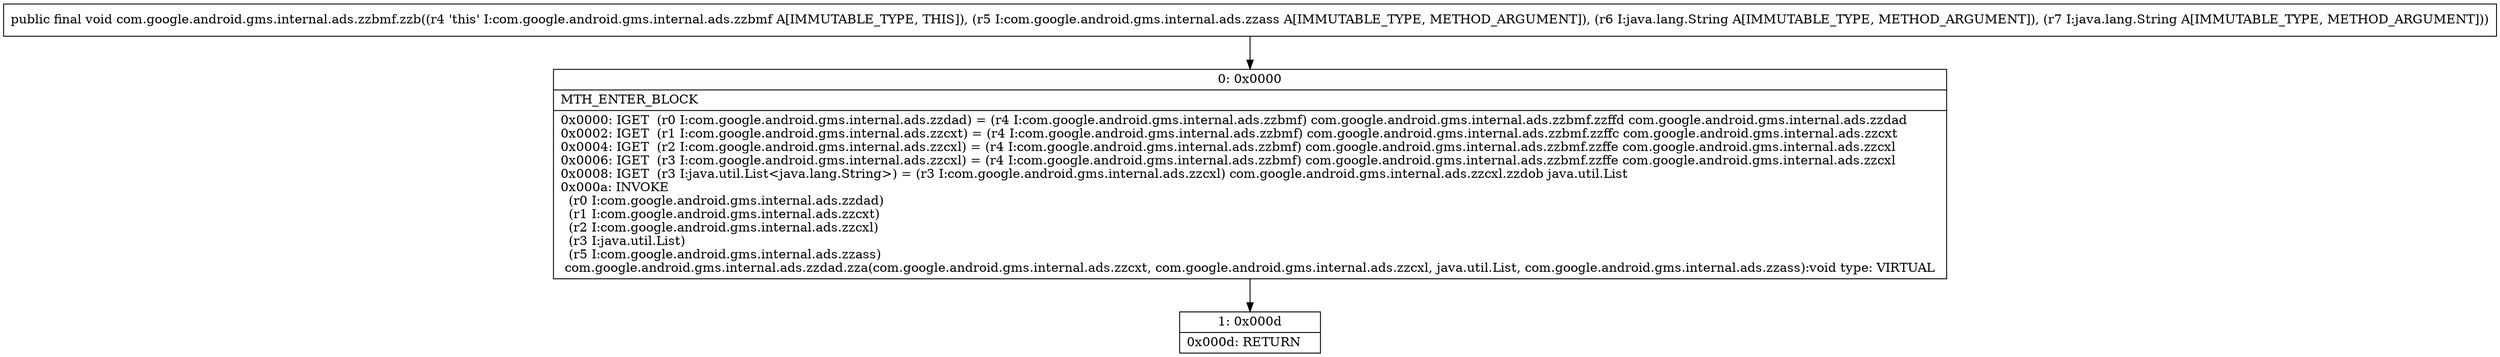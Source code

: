 digraph "CFG forcom.google.android.gms.internal.ads.zzbmf.zzb(Lcom\/google\/android\/gms\/internal\/ads\/zzass;Ljava\/lang\/String;Ljava\/lang\/String;)V" {
Node_0 [shape=record,label="{0\:\ 0x0000|MTH_ENTER_BLOCK\l|0x0000: IGET  (r0 I:com.google.android.gms.internal.ads.zzdad) = (r4 I:com.google.android.gms.internal.ads.zzbmf) com.google.android.gms.internal.ads.zzbmf.zzffd com.google.android.gms.internal.ads.zzdad \l0x0002: IGET  (r1 I:com.google.android.gms.internal.ads.zzcxt) = (r4 I:com.google.android.gms.internal.ads.zzbmf) com.google.android.gms.internal.ads.zzbmf.zzffc com.google.android.gms.internal.ads.zzcxt \l0x0004: IGET  (r2 I:com.google.android.gms.internal.ads.zzcxl) = (r4 I:com.google.android.gms.internal.ads.zzbmf) com.google.android.gms.internal.ads.zzbmf.zzffe com.google.android.gms.internal.ads.zzcxl \l0x0006: IGET  (r3 I:com.google.android.gms.internal.ads.zzcxl) = (r4 I:com.google.android.gms.internal.ads.zzbmf) com.google.android.gms.internal.ads.zzbmf.zzffe com.google.android.gms.internal.ads.zzcxl \l0x0008: IGET  (r3 I:java.util.List\<java.lang.String\>) = (r3 I:com.google.android.gms.internal.ads.zzcxl) com.google.android.gms.internal.ads.zzcxl.zzdob java.util.List \l0x000a: INVOKE  \l  (r0 I:com.google.android.gms.internal.ads.zzdad)\l  (r1 I:com.google.android.gms.internal.ads.zzcxt)\l  (r2 I:com.google.android.gms.internal.ads.zzcxl)\l  (r3 I:java.util.List)\l  (r5 I:com.google.android.gms.internal.ads.zzass)\l com.google.android.gms.internal.ads.zzdad.zza(com.google.android.gms.internal.ads.zzcxt, com.google.android.gms.internal.ads.zzcxl, java.util.List, com.google.android.gms.internal.ads.zzass):void type: VIRTUAL \l}"];
Node_1 [shape=record,label="{1\:\ 0x000d|0x000d: RETURN   \l}"];
MethodNode[shape=record,label="{public final void com.google.android.gms.internal.ads.zzbmf.zzb((r4 'this' I:com.google.android.gms.internal.ads.zzbmf A[IMMUTABLE_TYPE, THIS]), (r5 I:com.google.android.gms.internal.ads.zzass A[IMMUTABLE_TYPE, METHOD_ARGUMENT]), (r6 I:java.lang.String A[IMMUTABLE_TYPE, METHOD_ARGUMENT]), (r7 I:java.lang.String A[IMMUTABLE_TYPE, METHOD_ARGUMENT])) }"];
MethodNode -> Node_0;
Node_0 -> Node_1;
}

